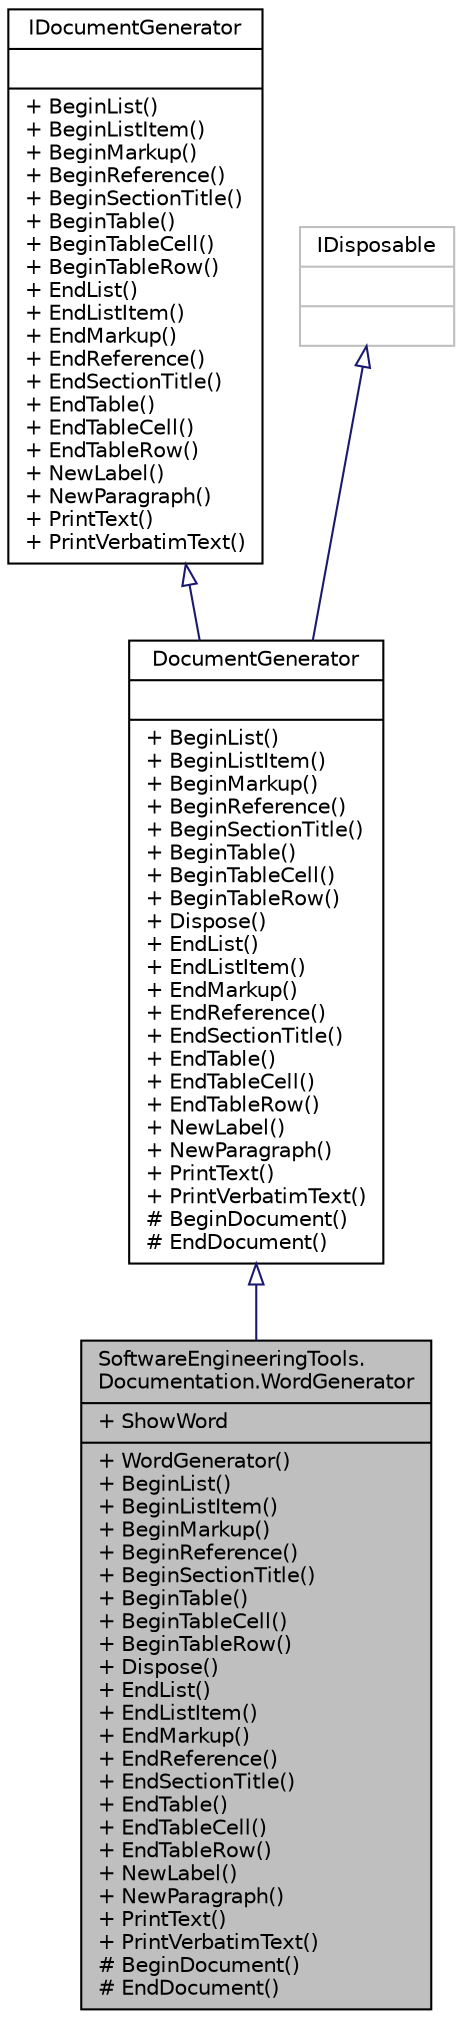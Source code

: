digraph "SoftwareEngineeringTools.Documentation.WordGenerator"
{
  edge [fontname="Helvetica",fontsize="10",labelfontname="Helvetica",labelfontsize="10"];
  node [fontname="Helvetica",fontsize="10",shape=record];
  Node1 [label="{SoftwareEngineeringTools.\lDocumentation.WordGenerator\n|+ ShowWord\l|+ WordGenerator()\l+ BeginList()\l+ BeginListItem()\l+ BeginMarkup()\l+ BeginReference()\l+ BeginSectionTitle()\l+ BeginTable()\l+ BeginTableCell()\l+ BeginTableRow()\l+ Dispose()\l+ EndList()\l+ EndListItem()\l+ EndMarkup()\l+ EndReference()\l+ EndSectionTitle()\l+ EndTable()\l+ EndTableCell()\l+ EndTableRow()\l+ NewLabel()\l+ NewParagraph()\l+ PrintText()\l+ PrintVerbatimText()\l# BeginDocument()\l# EndDocument()\l}",height=0.2,width=0.4,color="black", fillcolor="grey75", style="filled" fontcolor="black"];
  Node2 -> Node1 [dir="back",color="midnightblue",fontsize="10",style="solid",arrowtail="onormal",fontname="Helvetica"];
  Node2 [label="{DocumentGenerator\n||+ BeginList()\l+ BeginListItem()\l+ BeginMarkup()\l+ BeginReference()\l+ BeginSectionTitle()\l+ BeginTable()\l+ BeginTableCell()\l+ BeginTableRow()\l+ Dispose()\l+ EndList()\l+ EndListItem()\l+ EndMarkup()\l+ EndReference()\l+ EndSectionTitle()\l+ EndTable()\l+ EndTableCell()\l+ EndTableRow()\l+ NewLabel()\l+ NewParagraph()\l+ PrintText()\l+ PrintVerbatimText()\l# BeginDocument()\l# EndDocument()\l}",height=0.2,width=0.4,color="black", fillcolor="white", style="filled",URL="$class_software_engineering_tools_1_1_documentation_1_1_document_generator.html"];
  Node3 -> Node2 [dir="back",color="midnightblue",fontsize="10",style="solid",arrowtail="onormal",fontname="Helvetica"];
  Node3 [label="{IDocumentGenerator\n||+ BeginList()\l+ BeginListItem()\l+ BeginMarkup()\l+ BeginReference()\l+ BeginSectionTitle()\l+ BeginTable()\l+ BeginTableCell()\l+ BeginTableRow()\l+ EndList()\l+ EndListItem()\l+ EndMarkup()\l+ EndReference()\l+ EndSectionTitle()\l+ EndTable()\l+ EndTableCell()\l+ EndTableRow()\l+ NewLabel()\l+ NewParagraph()\l+ PrintText()\l+ PrintVerbatimText()\l}",height=0.2,width=0.4,color="black", fillcolor="white", style="filled",URL="$interface_software_engineering_tools_1_1_documentation_1_1_i_document_generator.html"];
  Node4 -> Node2 [dir="back",color="midnightblue",fontsize="10",style="solid",arrowtail="onormal",fontname="Helvetica"];
  Node4 [label="{IDisposable\n||}",height=0.2,width=0.4,color="grey75", fillcolor="white", style="filled"];
}
